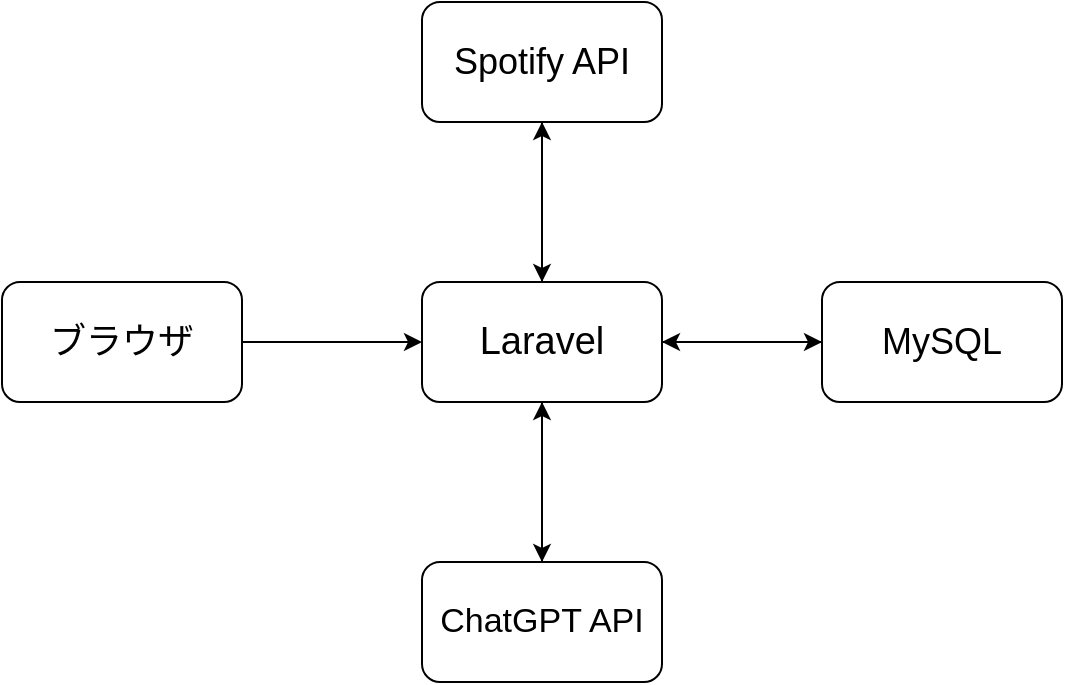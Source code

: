 <mxfile version="24.3.0" type="github">
  <diagram id="Ht1M8jgEwFfnCIfOTk4-" name="Page-1">
    <mxGraphModel dx="1434" dy="780" grid="1" gridSize="10" guides="1" tooltips="1" connect="1" arrows="1" fold="1" page="1" pageScale="1" pageWidth="1169" pageHeight="827" math="0" shadow="0">
      <root>
        <mxCell id="0" />
        <mxCell id="1" parent="0" />
        <mxCell id="Va18C1TB2iV9SWrPP8mg-1" value="&lt;font style=&quot;font-size: 18px;&quot;&gt;ブラウザ&lt;/font&gt;" style="rounded=1;whiteSpace=wrap;html=1;" vertex="1" parent="1">
          <mxGeometry x="100" y="280" width="120" height="60" as="geometry" />
        </mxCell>
        <mxCell id="Va18C1TB2iV9SWrPP8mg-2" value="" style="endArrow=classic;html=1;rounded=0;exitX=1;exitY=0.5;exitDx=0;exitDy=0;" edge="1" parent="1" source="Va18C1TB2iV9SWrPP8mg-1" target="Va18C1TB2iV9SWrPP8mg-3">
          <mxGeometry width="50" height="50" relative="1" as="geometry">
            <mxPoint x="560" y="510" as="sourcePoint" />
            <mxPoint x="330" y="310" as="targetPoint" />
          </mxGeometry>
        </mxCell>
        <mxCell id="Va18C1TB2iV9SWrPP8mg-5" value="" style="edgeStyle=orthogonalEdgeStyle;rounded=0;orthogonalLoop=1;jettySize=auto;html=1;" edge="1" parent="1" source="Va18C1TB2iV9SWrPP8mg-3" target="Va18C1TB2iV9SWrPP8mg-4">
          <mxGeometry relative="1" as="geometry" />
        </mxCell>
        <mxCell id="Va18C1TB2iV9SWrPP8mg-7" value="" style="edgeStyle=orthogonalEdgeStyle;rounded=0;orthogonalLoop=1;jettySize=auto;html=1;" edge="1" parent="1" source="Va18C1TB2iV9SWrPP8mg-3" target="Va18C1TB2iV9SWrPP8mg-6">
          <mxGeometry relative="1" as="geometry" />
        </mxCell>
        <mxCell id="Va18C1TB2iV9SWrPP8mg-12" value="" style="edgeStyle=orthogonalEdgeStyle;rounded=0;orthogonalLoop=1;jettySize=auto;html=1;" edge="1" parent="1" source="Va18C1TB2iV9SWrPP8mg-3" target="Va18C1TB2iV9SWrPP8mg-11">
          <mxGeometry relative="1" as="geometry" />
        </mxCell>
        <mxCell id="Va18C1TB2iV9SWrPP8mg-3" value="&lt;font style=&quot;font-size: 19px;&quot;&gt;Laravel&lt;/font&gt;" style="rounded=1;whiteSpace=wrap;html=1;" vertex="1" parent="1">
          <mxGeometry x="310" y="280" width="120" height="60" as="geometry" />
        </mxCell>
        <mxCell id="Va18C1TB2iV9SWrPP8mg-9" value="" style="edgeStyle=orthogonalEdgeStyle;rounded=0;orthogonalLoop=1;jettySize=auto;html=1;" edge="1" parent="1" source="Va18C1TB2iV9SWrPP8mg-4" target="Va18C1TB2iV9SWrPP8mg-3">
          <mxGeometry relative="1" as="geometry" />
        </mxCell>
        <mxCell id="Va18C1TB2iV9SWrPP8mg-4" value="&lt;font style=&quot;font-size: 18px;&quot;&gt;MySQL&lt;/font&gt;" style="whiteSpace=wrap;html=1;rounded=1;" vertex="1" parent="1">
          <mxGeometry x="510" y="280" width="120" height="60" as="geometry" />
        </mxCell>
        <mxCell id="Va18C1TB2iV9SWrPP8mg-10" value="" style="edgeStyle=orthogonalEdgeStyle;rounded=0;orthogonalLoop=1;jettySize=auto;html=1;" edge="1" parent="1" source="Va18C1TB2iV9SWrPP8mg-6" target="Va18C1TB2iV9SWrPP8mg-3">
          <mxGeometry relative="1" as="geometry" />
        </mxCell>
        <mxCell id="Va18C1TB2iV9SWrPP8mg-6" value="&lt;font style=&quot;font-size: 17px;&quot;&gt;ChatGPT API&lt;/font&gt;" style="whiteSpace=wrap;html=1;rounded=1;" vertex="1" parent="1">
          <mxGeometry x="310" y="420" width="120" height="60" as="geometry" />
        </mxCell>
        <mxCell id="Va18C1TB2iV9SWrPP8mg-13" value="" style="edgeStyle=orthogonalEdgeStyle;rounded=0;orthogonalLoop=1;jettySize=auto;html=1;" edge="1" parent="1" source="Va18C1TB2iV9SWrPP8mg-11" target="Va18C1TB2iV9SWrPP8mg-3">
          <mxGeometry relative="1" as="geometry" />
        </mxCell>
        <mxCell id="Va18C1TB2iV9SWrPP8mg-11" value="&lt;font style=&quot;font-size: 18px;&quot;&gt;Spotify API&lt;/font&gt;" style="whiteSpace=wrap;html=1;rounded=1;" vertex="1" parent="1">
          <mxGeometry x="310" y="140" width="120" height="60" as="geometry" />
        </mxCell>
      </root>
    </mxGraphModel>
  </diagram>
</mxfile>
